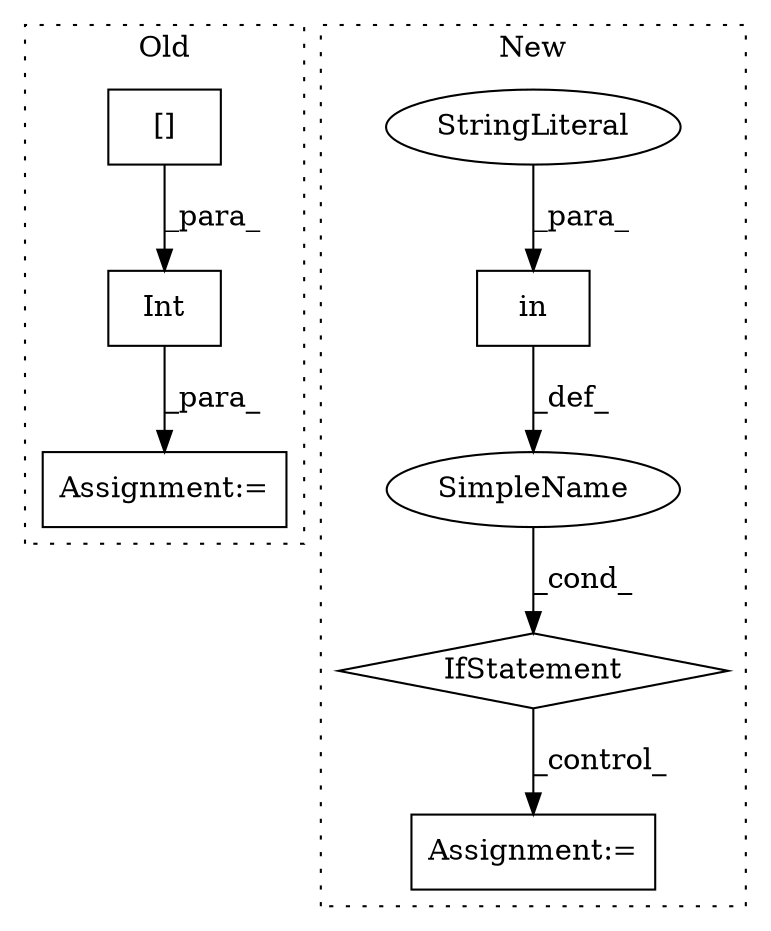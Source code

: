 digraph G {
subgraph cluster0 {
1 [label="Int" a="32" s="969,1001" l="4,1" shape="box"];
6 [label="Assignment:=" a="7" s="968" l="1" shape="box"];
7 [label="[]" a="2" s="973,1000" l="26,1" shape="box"];
label = "Old";
style="dotted";
}
subgraph cluster1 {
2 [label="in" a="105" s="1019" l="19" shape="box"];
3 [label="IfStatement" a="25" s="1011,1038" l="8,2" shape="diamond"];
4 [label="Assignment:=" a="7" s="1235" l="1" shape="box"];
5 [label="SimpleName" a="42" s="" l="" shape="ellipse"];
8 [label="StringLiteral" a="45" s="1019" l="6" shape="ellipse"];
label = "New";
style="dotted";
}
1 -> 6 [label="_para_"];
2 -> 5 [label="_def_"];
3 -> 4 [label="_control_"];
5 -> 3 [label="_cond_"];
7 -> 1 [label="_para_"];
8 -> 2 [label="_para_"];
}